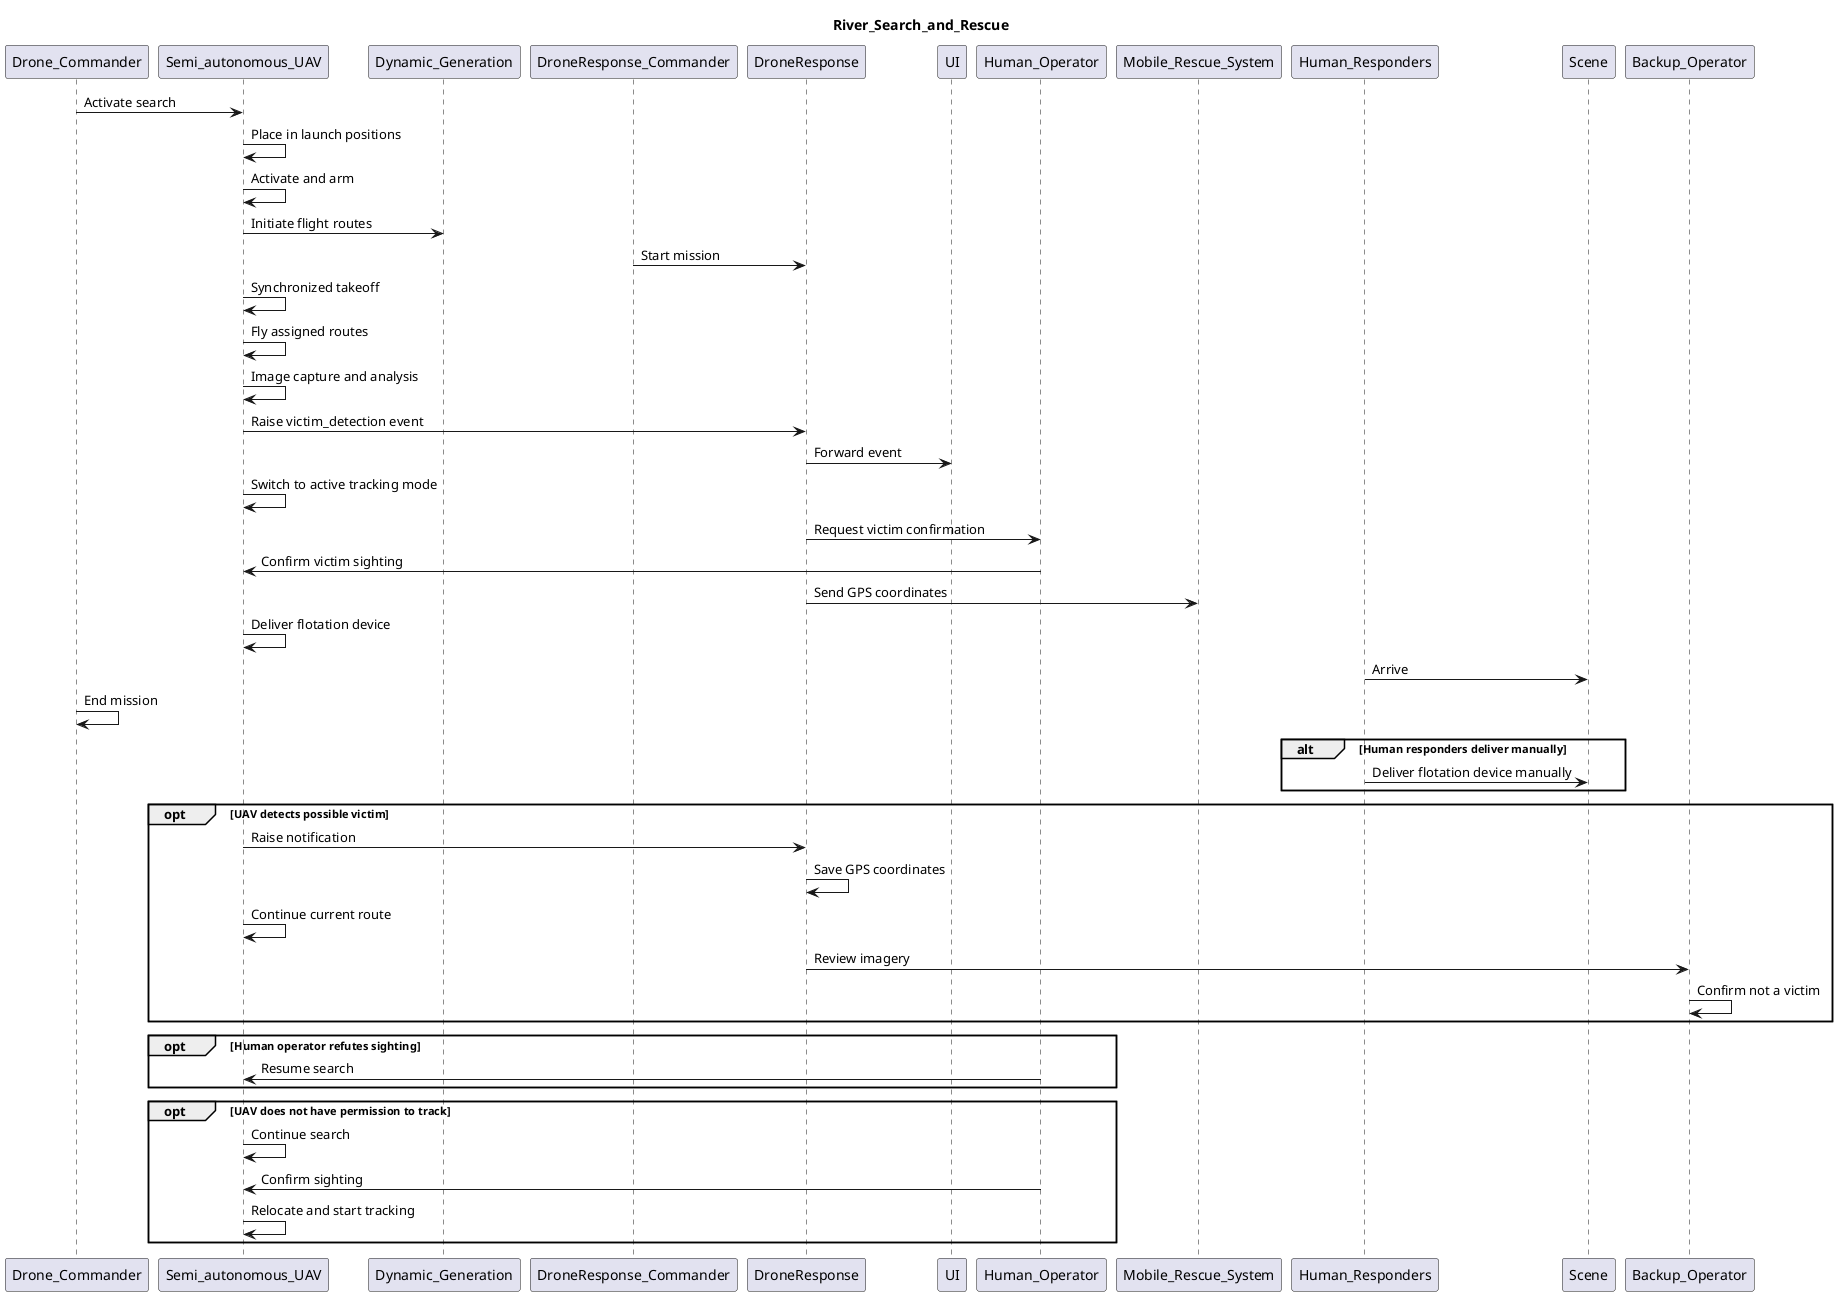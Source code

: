 @startuml "River Search and Rescue Sequence Diagram"

title River_Search_and_Rescue

Drone_Commander -> Semi_autonomous_UAV: Activate search
Semi_autonomous_UAV -> Semi_autonomous_UAV: Place in launch positions
Semi_autonomous_UAV -> Semi_autonomous_UAV: Activate and arm
Semi_autonomous_UAV -> Dynamic_Generation: Initiate flight routes
DroneResponse_Commander -> DroneResponse: Start mission
Semi_autonomous_UAV -> Semi_autonomous_UAV: Synchronized takeoff
Semi_autonomous_UAV -> Semi_autonomous_UAV: Fly assigned routes
Semi_autonomous_UAV -> Semi_autonomous_UAV: Image capture and analysis
Semi_autonomous_UAV -> DroneResponse: Raise victim_detection event
DroneResponse -> UI: Forward event
Semi_autonomous_UAV -> Semi_autonomous_UAV: Switch to active tracking mode
DroneResponse -> Human_Operator: Request victim confirmation
Human_Operator -> Semi_autonomous_UAV: Confirm victim sighting
DroneResponse -> Mobile_Rescue_System: Send GPS coordinates
Semi_autonomous_UAV -> Semi_autonomous_UAV: Deliver flotation device
Human_Responders -> Scene: Arrive
Drone_Commander -> Drone_Commander: End mission

alt Human responders deliver manually
Human_Responders -> Scene: Deliver flotation device manually
end

opt UAV detects possible victim
Semi_autonomous_UAV -> DroneResponse: Raise notification
DroneResponse -> DroneResponse: Save GPS coordinates
Semi_autonomous_UAV -> Semi_autonomous_UAV: Continue current route
DroneResponse -> Backup_Operator: Review imagery
Backup_Operator -> Backup_Operator: Confirm not a victim
end

opt Human operator refutes sighting
Human_Operator -> Semi_autonomous_UAV: Resume search
end

opt UAV does not have permission to track
Semi_autonomous_UAV -> Semi_autonomous_UAV: Continue search
Human_Operator -> Semi_autonomous_UAV: Confirm sighting
Semi_autonomous_UAV -> Semi_autonomous_UAV: Relocate and start tracking
end

@enduml

